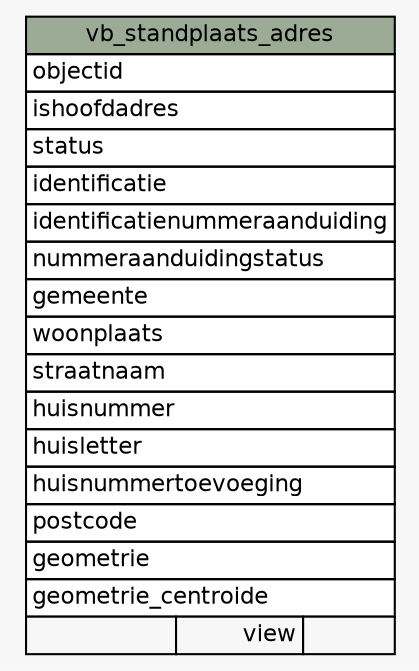 // dot 2.43.0 on Linux 6.8.0-41-generic
// SchemaSpy rev Unknown
digraph "vb_standplaats_adres" {
  graph [
    rankdir="RL"
    bgcolor="#f7f7f7"
    nodesep="0.18"
    ranksep="0.46"
    fontname="Helvetica"
    fontsize="11"
  ];
  node [
    fontname="Helvetica"
    fontsize="11"
    shape="plaintext"
  ];
  edge [
    arrowsize="0.8"
  ];
  "vb_standplaats_adres" [
    label=<
    <TABLE BORDER="0" CELLBORDER="1" CELLSPACING="0" BGCOLOR="#ffffff">
      <TR><TD COLSPAN="3" BGCOLOR="#9bab96" ALIGN="CENTER">vb_standplaats_adres</TD></TR>
      <TR><TD PORT="objectid" COLSPAN="3" ALIGN="LEFT">objectid</TD></TR>
      <TR><TD PORT="ishoofdadres" COLSPAN="3" ALIGN="LEFT">ishoofdadres</TD></TR>
      <TR><TD PORT="status" COLSPAN="3" ALIGN="LEFT">status</TD></TR>
      <TR><TD PORT="identificatie" COLSPAN="3" ALIGN="LEFT">identificatie</TD></TR>
      <TR><TD PORT="identificatienummeraanduiding" COLSPAN="3" ALIGN="LEFT">identificatienummeraanduiding</TD></TR>
      <TR><TD PORT="nummeraanduidingstatus" COLSPAN="3" ALIGN="LEFT">nummeraanduidingstatus</TD></TR>
      <TR><TD PORT="gemeente" COLSPAN="3" ALIGN="LEFT">gemeente</TD></TR>
      <TR><TD PORT="woonplaats" COLSPAN="3" ALIGN="LEFT">woonplaats</TD></TR>
      <TR><TD PORT="straatnaam" COLSPAN="3" ALIGN="LEFT">straatnaam</TD></TR>
      <TR><TD PORT="huisnummer" COLSPAN="3" ALIGN="LEFT">huisnummer</TD></TR>
      <TR><TD PORT="huisletter" COLSPAN="3" ALIGN="LEFT">huisletter</TD></TR>
      <TR><TD PORT="huisnummertoevoeging" COLSPAN="3" ALIGN="LEFT">huisnummertoevoeging</TD></TR>
      <TR><TD PORT="postcode" COLSPAN="3" ALIGN="LEFT">postcode</TD></TR>
      <TR><TD PORT="geometrie" COLSPAN="3" ALIGN="LEFT">geometrie</TD></TR>
      <TR><TD PORT="geometrie_centroide" COLSPAN="3" ALIGN="LEFT">geometrie_centroide</TD></TR>
      <TR><TD ALIGN="LEFT" BGCOLOR="#f7f7f7">  </TD><TD ALIGN="RIGHT" BGCOLOR="#f7f7f7">view</TD><TD ALIGN="RIGHT" BGCOLOR="#f7f7f7">  </TD></TR>
    </TABLE>>
    URL="tables/vb_standplaats_adres.html"
    tooltip="vb_standplaats_adres"
  ];
}
